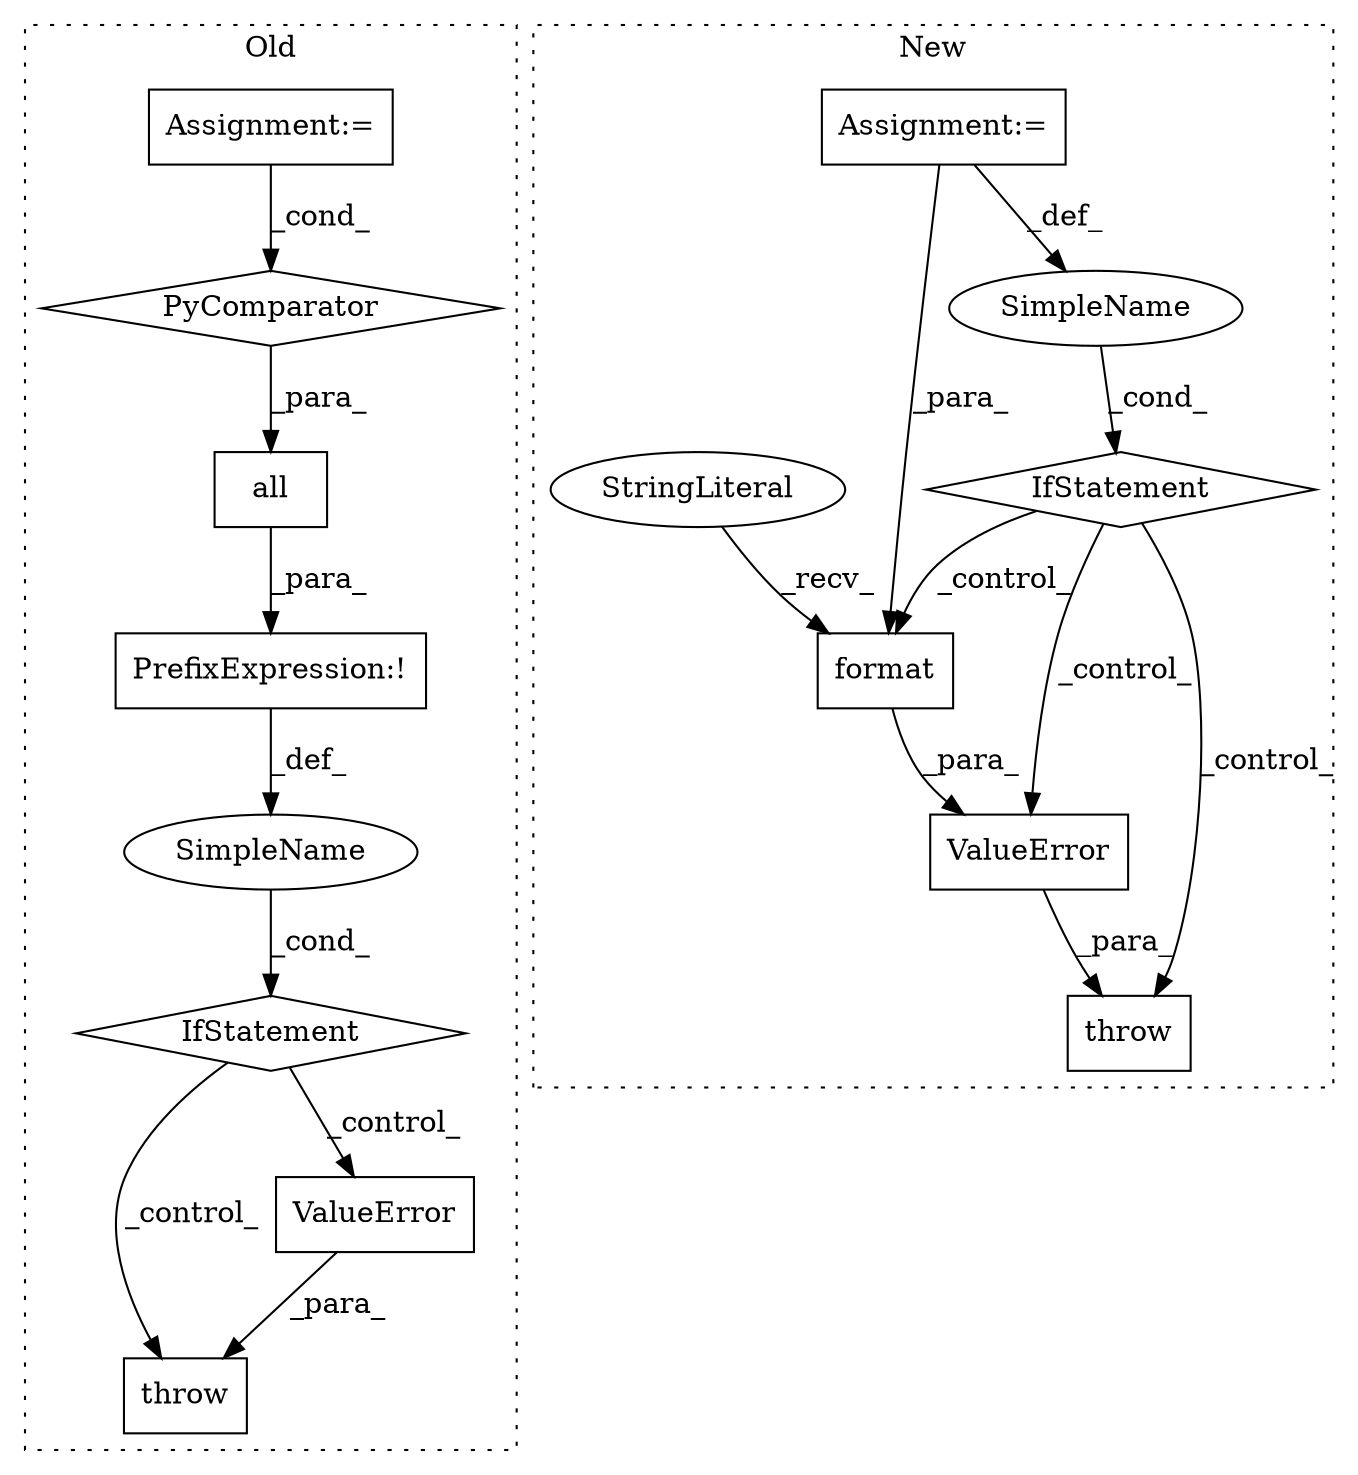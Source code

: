 digraph G {
subgraph cluster0 {
1 [label="all" a="32" s="389,394" l="4,1" shape="box"];
6 [label="IfStatement" a="25" s="384,395" l="4,2" shape="diamond"];
7 [label="SimpleName" a="42" s="" l="" shape="ellipse"];
8 [label="throw" a="53" s="407" l="6" shape="box"];
9 [label="Assignment:=" a="7" s="341" l="33" shape="box"];
10 [label="PyComparator" a="113" s="341" l="33" shape="diamond"];
11 [label="ValueError" a="32" s="413,504" l="11,1" shape="box"];
12 [label="PrefixExpression:!" a="38" s="388" l="1" shape="box"];
label = "Old";
style="dotted";
}
subgraph cluster1 {
2 [label="ValueError" a="32" s="390,584" l="11,1" shape="box"];
3 [label="throw" a="53" s="384" l="6" shape="box"];
4 [label="SimpleName" a="42" s="" l="" shape="ellipse"];
5 [label="IfStatement" a="25" s="335,370" l="4,2" shape="diamond"];
13 [label="Assignment:=" a="7" s="218,323" l="69,2" shape="box"];
14 [label="format" a="32" s="523,583" l="7,1" shape="box"];
15 [label="StringLiteral" a="45" s="401" l="121" shape="ellipse"];
label = "New";
style="dotted";
}
1 -> 12 [label="_para_"];
2 -> 3 [label="_para_"];
4 -> 5 [label="_cond_"];
5 -> 3 [label="_control_"];
5 -> 2 [label="_control_"];
5 -> 14 [label="_control_"];
6 -> 8 [label="_control_"];
6 -> 11 [label="_control_"];
7 -> 6 [label="_cond_"];
9 -> 10 [label="_cond_"];
10 -> 1 [label="_para_"];
11 -> 8 [label="_para_"];
12 -> 7 [label="_def_"];
13 -> 14 [label="_para_"];
13 -> 4 [label="_def_"];
14 -> 2 [label="_para_"];
15 -> 14 [label="_recv_"];
}